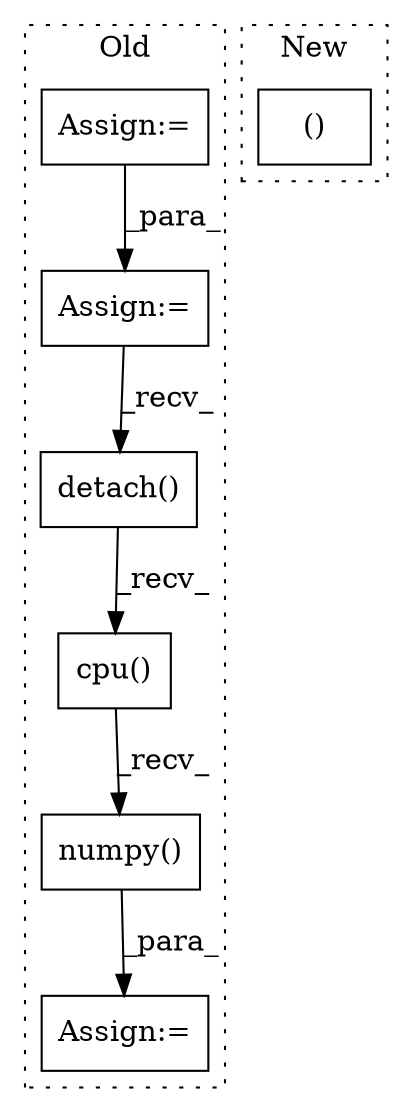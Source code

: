 digraph G {
subgraph cluster0 {
1 [label="detach()" a="75" s="1391" l="44" shape="box"];
3 [label="Assign:=" a="68" s="1527" l="3" shape="box"];
4 [label="numpy()" a="75" s="1391" l="58" shape="box"];
5 [label="cpu()" a="75" s="1391" l="50" shape="box"];
6 [label="Assign:=" a="68" s="1208" l="3" shape="box"];
7 [label="Assign:=" a="68" s="1083" l="3" shape="box"];
label = "Old";
style="dotted";
}
subgraph cluster1 {
2 [label="()" a="54" s="1686" l="10" shape="box"];
label = "New";
style="dotted";
}
1 -> 5 [label="_recv_"];
4 -> 3 [label="_para_"];
5 -> 4 [label="_recv_"];
6 -> 1 [label="_recv_"];
7 -> 6 [label="_para_"];
}
